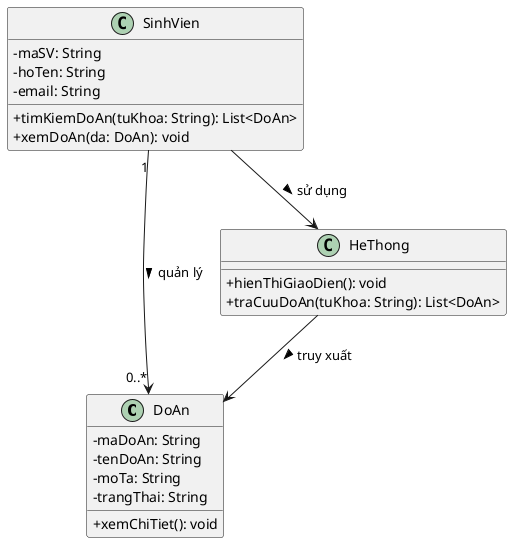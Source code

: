 @startuml
skinparam classAttributeIconSize 0

class DoAn {
    - maDoAn: String
    - tenDoAn: String
    - moTa: String
    - trangThai: String
    + xemChiTiet(): void
}

class SinhVien {
    - maSV: String
    - hoTen: String
    - email: String
    + timKiemDoAn(tuKhoa: String): List<DoAn>
    + xemDoAn(da: DoAn): void
}

class HeThong {
    + hienThiGiaoDien(): void
    + traCuuDoAn(tuKhoa: String): List<DoAn>
}

SinhVien "1" --> "0..*" DoAn : quản lý >
SinhVien --> HeThong : sử dụng >
HeThong --> DoAn : truy xuất >

@enduml